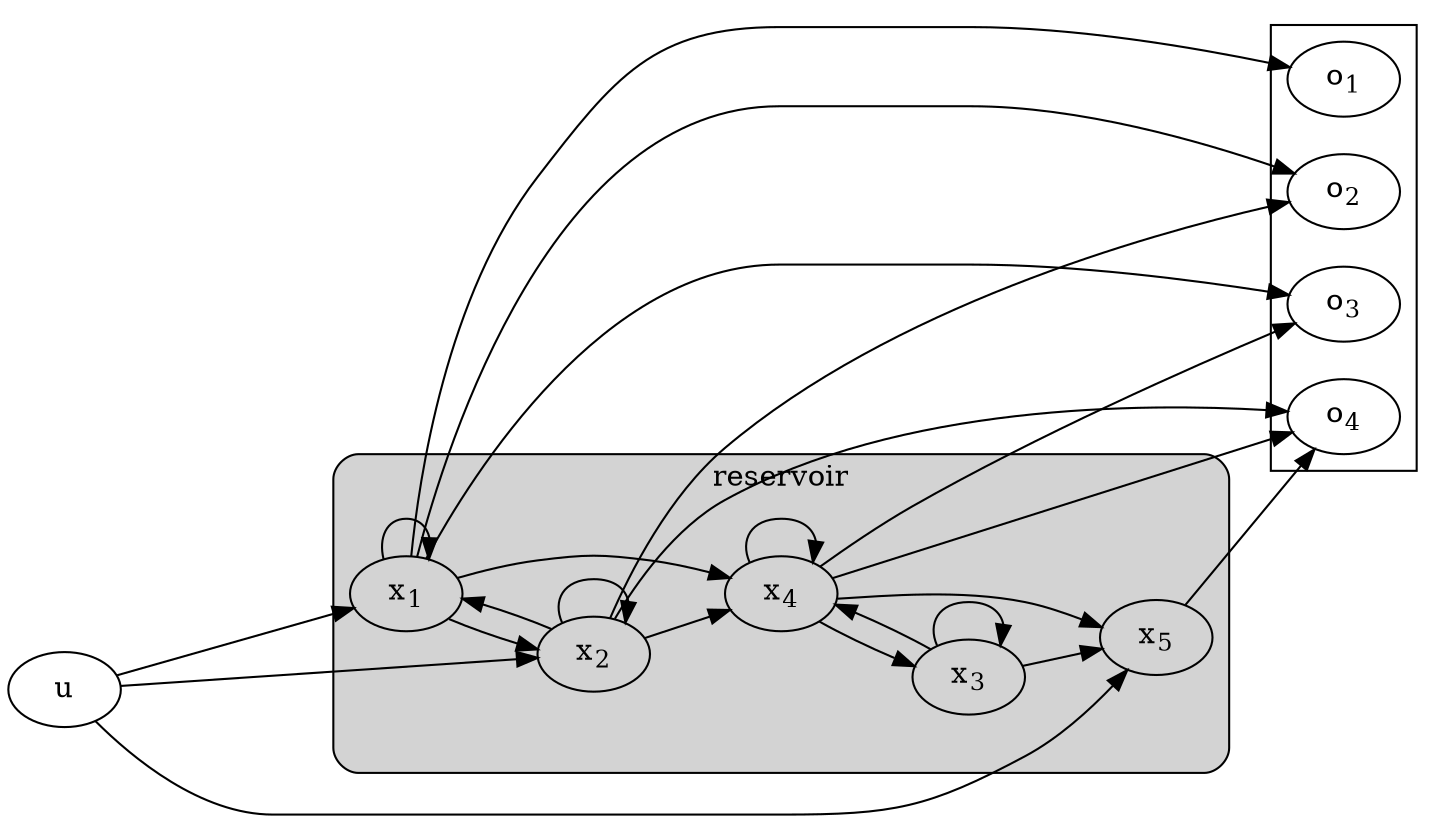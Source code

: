 digraph {
	rankdir=LR;
	{
		rank="min";
		u
	}
	u -> {x1, x2, x4}
	subgraph cluster_1 {
		label="reservoir"
		rank="same";
		style="rounded,filled";
		x1, x3, x2, x4, x5
		
		x1 -> x3 -> x2 -> x4 -> x5 [style=invis]
	}

	{x1, x2} -> {x1, x2, x5}
	{x3, x5} -> {x3, x4, x5}
	//x4 -> x1

	subgraph cluster_2 {
		rank="same";
		o1, o2, o3, o4
	}
	x1 -> {o2 o3 o4}
	x2 -> {o1 o4}
	x5 -> {o1 o2}
	x4 -> o1

	//u -> o1, o2, o3, o4 [style=dotted, label="?"]

	x1 [label=<x<sub>1</sub>>]
	x3 [label=<x<sub>3</sub>>]
	x2 [label=<x<sub>2</sub>>]
	x4 [label=<x<sub>5</sub>>]
	x5 [label=<x<sub>4</sub>>]

	o1 [label=<o<sub>4</sub>>]
	o2 [label=<o<sub>3</sub>>]
	o3 [label=<o<sub>1</sub>>]
	o4 [label=<o<sub>2</sub>>]
}